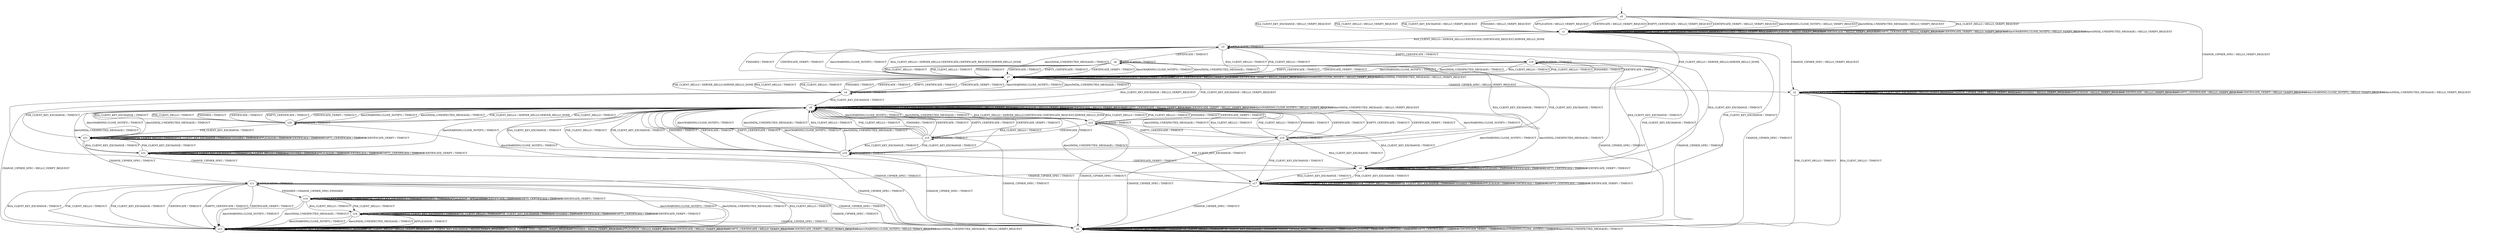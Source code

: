 digraph h7 {
s0 [label="s0"];
s1 [label="s1"];
s2 [label="s2"];
s3 [label="s3"];
s4 [label="s4"];
s5 [label="s5"];
s6 [label="s6"];
s7 [label="s7"];
s8 [label="s8"];
s9 [label="s9"];
s17 [label="s17"];
s18 [label="s18"];
s21 [label="s21"];
s10 [label="s10"];
s11 [label="s11"];
s12 [label="s12"];
s13 [label="s13"];
s20 [label="s20"];
s22 [label="s22"];
s14 [label="s14"];
s15 [label="s15"];
s19 [label="s19"];
s16 [label="s16"];
s0 -> s1 [label="RSA_CLIENT_HELLO / HELLO_VERIFY_REQUEST"];
s0 -> s1 [label="RSA_CLIENT_KEY_EXCHANGE / HELLO_VERIFY_REQUEST"];
s0 -> s1 [label="PSK_CLIENT_HELLO / HELLO_VERIFY_REQUEST"];
s0 -> s1 [label="PSK_CLIENT_KEY_EXCHANGE / HELLO_VERIFY_REQUEST"];
s0 -> s2 [label="CHANGE_CIPHER_SPEC / HELLO_VERIFY_REQUEST"];
s0 -> s1 [label="FINISHED / HELLO_VERIFY_REQUEST"];
s0 -> s1 [label="APPLICATION / HELLO_VERIFY_REQUEST"];
s0 -> s1 [label="CERTIFICATE / HELLO_VERIFY_REQUEST"];
s0 -> s1 [label="EMPTY_CERTIFICATE / HELLO_VERIFY_REQUEST"];
s0 -> s1 [label="CERTIFICATE_VERIFY / HELLO_VERIFY_REQUEST"];
s0 -> s1 [label="Alert(WARNING,CLOSE_NOTIFY) / HELLO_VERIFY_REQUEST"];
s0 -> s1 [label="Alert(FATAL,UNEXPECTED_MESSAGE) / HELLO_VERIFY_REQUEST"];
s1 -> s3 [label="RSA_CLIENT_HELLO / SERVER_HELLO,CERTIFICATE,CERTIFICATE_REQUEST,SERVER_HELLO_DONE"];
s1 -> s1 [label="RSA_CLIENT_KEY_EXCHANGE / HELLO_VERIFY_REQUEST"];
s1 -> s4 [label="PSK_CLIENT_HELLO / SERVER_HELLO,SERVER_HELLO_DONE"];
s1 -> s1 [label="PSK_CLIENT_KEY_EXCHANGE / HELLO_VERIFY_REQUEST"];
s1 -> s2 [label="CHANGE_CIPHER_SPEC / HELLO_VERIFY_REQUEST"];
s1 -> s1 [label="FINISHED / HELLO_VERIFY_REQUEST"];
s1 -> s1 [label="APPLICATION / HELLO_VERIFY_REQUEST"];
s1 -> s1 [label="CERTIFICATE / HELLO_VERIFY_REQUEST"];
s1 -> s1 [label="EMPTY_CERTIFICATE / HELLO_VERIFY_REQUEST"];
s1 -> s1 [label="CERTIFICATE_VERIFY / HELLO_VERIFY_REQUEST"];
s1 -> s1 [label="Alert(WARNING,CLOSE_NOTIFY) / HELLO_VERIFY_REQUEST"];
s1 -> s1 [label="Alert(FATAL,UNEXPECTED_MESSAGE) / HELLO_VERIFY_REQUEST"];
s2 -> s5 [label="RSA_CLIENT_HELLO / TIMEOUT"];
s2 -> s2 [label="RSA_CLIENT_KEY_EXCHANGE / HELLO_VERIFY_REQUEST"];
s2 -> s5 [label="PSK_CLIENT_HELLO / TIMEOUT"];
s2 -> s2 [label="PSK_CLIENT_KEY_EXCHANGE / HELLO_VERIFY_REQUEST"];
s2 -> s2 [label="CHANGE_CIPHER_SPEC / HELLO_VERIFY_REQUEST"];
s2 -> s2 [label="FINISHED / HELLO_VERIFY_REQUEST"];
s2 -> s2 [label="APPLICATION / HELLO_VERIFY_REQUEST"];
s2 -> s2 [label="CERTIFICATE / HELLO_VERIFY_REQUEST"];
s2 -> s2 [label="EMPTY_CERTIFICATE / HELLO_VERIFY_REQUEST"];
s2 -> s2 [label="CERTIFICATE_VERIFY / HELLO_VERIFY_REQUEST"];
s2 -> s2 [label="Alert(WARNING,CLOSE_NOTIFY) / HELLO_VERIFY_REQUEST"];
s2 -> s2 [label="Alert(FATAL,UNEXPECTED_MESSAGE) / HELLO_VERIFY_REQUEST"];
s3 -> s7 [label="RSA_CLIENT_HELLO / TIMEOUT"];
s3 -> s8 [label="RSA_CLIENT_KEY_EXCHANGE / TIMEOUT"];
s3 -> s7 [label="PSK_CLIENT_HELLO / TIMEOUT"];
s3 -> s17 [label="PSK_CLIENT_KEY_EXCHANGE / TIMEOUT"];
s3 -> s5 [label="CHANGE_CIPHER_SPEC / TIMEOUT"];
s3 -> s7 [label="FINISHED / TIMEOUT"];
s3 -> s3 [label="APPLICATION / TIMEOUT"];
s3 -> s6 [label="CERTIFICATE / TIMEOUT"];
s3 -> s18 [label="EMPTY_CERTIFICATE / TIMEOUT"];
s3 -> s7 [label="CERTIFICATE_VERIFY / TIMEOUT"];
s3 -> s7 [label="Alert(WARNING,CLOSE_NOTIFY) / TIMEOUT"];
s3 -> s7 [label="Alert(FATAL,UNEXPECTED_MESSAGE) / TIMEOUT"];
s4 -> s7 [label="RSA_CLIENT_HELLO / TIMEOUT"];
s4 -> s9 [label="RSA_CLIENT_KEY_EXCHANGE / TIMEOUT"];
s4 -> s7 [label="PSK_CLIENT_HELLO / TIMEOUT"];
s4 -> s21 [label="PSK_CLIENT_KEY_EXCHANGE / TIMEOUT"];
s4 -> s5 [label="CHANGE_CIPHER_SPEC / TIMEOUT"];
s4 -> s7 [label="FINISHED / TIMEOUT"];
s4 -> s4 [label="APPLICATION / TIMEOUT"];
s4 -> s7 [label="CERTIFICATE / TIMEOUT"];
s4 -> s7 [label="EMPTY_CERTIFICATE / TIMEOUT"];
s4 -> s7 [label="CERTIFICATE_VERIFY / TIMEOUT"];
s4 -> s7 [label="Alert(WARNING,CLOSE_NOTIFY) / TIMEOUT"];
s4 -> s7 [label="Alert(FATAL,UNEXPECTED_MESSAGE) / TIMEOUT"];
s5 -> s5 [label="RSA_CLIENT_HELLO / TIMEOUT"];
s5 -> s5 [label="RSA_CLIENT_KEY_EXCHANGE / TIMEOUT"];
s5 -> s5 [label="PSK_CLIENT_HELLO / TIMEOUT"];
s5 -> s5 [label="PSK_CLIENT_KEY_EXCHANGE / TIMEOUT"];
s5 -> s5 [label="CHANGE_CIPHER_SPEC / TIMEOUT"];
s5 -> s5 [label="FINISHED / TIMEOUT"];
s5 -> s5 [label="APPLICATION / TIMEOUT"];
s5 -> s5 [label="CERTIFICATE / TIMEOUT"];
s5 -> s5 [label="EMPTY_CERTIFICATE / TIMEOUT"];
s5 -> s5 [label="CERTIFICATE_VERIFY / TIMEOUT"];
s5 -> s5 [label="Alert(WARNING,CLOSE_NOTIFY) / TIMEOUT"];
s5 -> s5 [label="Alert(FATAL,UNEXPECTED_MESSAGE) / TIMEOUT"];
s6 -> s7 [label="RSA_CLIENT_HELLO / TIMEOUT"];
s6 -> s10 [label="RSA_CLIENT_KEY_EXCHANGE / TIMEOUT"];
s6 -> s7 [label="PSK_CLIENT_HELLO / TIMEOUT"];
s6 -> s10 [label="PSK_CLIENT_KEY_EXCHANGE / TIMEOUT"];
s6 -> s5 [label="CHANGE_CIPHER_SPEC / TIMEOUT"];
s6 -> s7 [label="FINISHED / TIMEOUT"];
s6 -> s6 [label="APPLICATION / TIMEOUT"];
s6 -> s7 [label="CERTIFICATE / TIMEOUT"];
s6 -> s7 [label="EMPTY_CERTIFICATE / TIMEOUT"];
s6 -> s7 [label="CERTIFICATE_VERIFY / TIMEOUT"];
s6 -> s7 [label="Alert(WARNING,CLOSE_NOTIFY) / TIMEOUT"];
s6 -> s7 [label="Alert(FATAL,UNEXPECTED_MESSAGE) / TIMEOUT"];
s7 -> s3 [label="RSA_CLIENT_HELLO / SERVER_HELLO,CERTIFICATE,CERTIFICATE_REQUEST,SERVER_HELLO_DONE"];
s7 -> s9 [label="RSA_CLIENT_KEY_EXCHANGE / HELLO_VERIFY_REQUEST"];
s7 -> s4 [label="PSK_CLIENT_HELLO / SERVER_HELLO,SERVER_HELLO_DONE"];
s7 -> s9 [label="PSK_CLIENT_KEY_EXCHANGE / HELLO_VERIFY_REQUEST"];
s7 -> s2 [label="CHANGE_CIPHER_SPEC / HELLO_VERIFY_REQUEST"];
s7 -> s7 [label="FINISHED / HELLO_VERIFY_REQUEST"];
s7 -> s7 [label="APPLICATION / HELLO_VERIFY_REQUEST"];
s7 -> s7 [label="CERTIFICATE / HELLO_VERIFY_REQUEST"];
s7 -> s7 [label="EMPTY_CERTIFICATE / HELLO_VERIFY_REQUEST"];
s7 -> s7 [label="CERTIFICATE_VERIFY / HELLO_VERIFY_REQUEST"];
s7 -> s7 [label="Alert(WARNING,CLOSE_NOTIFY) / HELLO_VERIFY_REQUEST"];
s7 -> s7 [label="Alert(FATAL,UNEXPECTED_MESSAGE) / HELLO_VERIFY_REQUEST"];
s8 -> s8 [label="RSA_CLIENT_HELLO / TIMEOUT"];
s8 -> s17 [label="RSA_CLIENT_KEY_EXCHANGE / TIMEOUT"];
s8 -> s8 [label="PSK_CLIENT_HELLO / TIMEOUT"];
s8 -> s17 [label="PSK_CLIENT_KEY_EXCHANGE / TIMEOUT"];
s8 -> s11 [label="CHANGE_CIPHER_SPEC / TIMEOUT"];
s8 -> s8 [label="FINISHED / TIMEOUT"];
s8 -> s8 [label="APPLICATION / TIMEOUT"];
s8 -> s8 [label="CERTIFICATE / TIMEOUT"];
s8 -> s8 [label="EMPTY_CERTIFICATE / TIMEOUT"];
s8 -> s8 [label="CERTIFICATE_VERIFY / TIMEOUT"];
s8 -> s9 [label="Alert(WARNING,CLOSE_NOTIFY) / TIMEOUT"];
s8 -> s9 [label="Alert(FATAL,UNEXPECTED_MESSAGE) / TIMEOUT"];
s9 -> s12 [label="RSA_CLIENT_HELLO / SERVER_HELLO,CERTIFICATE,CERTIFICATE_REQUEST,SERVER_HELLO_DONE"];
s9 -> s9 [label="RSA_CLIENT_KEY_EXCHANGE / HELLO_VERIFY_REQUEST"];
s9 -> s20 [label="PSK_CLIENT_HELLO / SERVER_HELLO,SERVER_HELLO_DONE"];
s9 -> s9 [label="PSK_CLIENT_KEY_EXCHANGE / HELLO_VERIFY_REQUEST"];
s9 -> s13 [label="CHANGE_CIPHER_SPEC / HELLO_VERIFY_REQUEST"];
s9 -> s9 [label="FINISHED / HELLO_VERIFY_REQUEST"];
s9 -> s9 [label="APPLICATION / HELLO_VERIFY_REQUEST"];
s9 -> s9 [label="CERTIFICATE / HELLO_VERIFY_REQUEST"];
s9 -> s9 [label="EMPTY_CERTIFICATE / HELLO_VERIFY_REQUEST"];
s9 -> s9 [label="CERTIFICATE_VERIFY / HELLO_VERIFY_REQUEST"];
s9 -> s9 [label="Alert(WARNING,CLOSE_NOTIFY) / HELLO_VERIFY_REQUEST"];
s9 -> s9 [label="Alert(FATAL,UNEXPECTED_MESSAGE) / HELLO_VERIFY_REQUEST"];
s17 -> s17 [label="RSA_CLIENT_HELLO / TIMEOUT"];
s17 -> s17 [label="RSA_CLIENT_KEY_EXCHANGE / TIMEOUT"];
s17 -> s17 [label="PSK_CLIENT_HELLO / TIMEOUT"];
s17 -> s17 [label="PSK_CLIENT_KEY_EXCHANGE / TIMEOUT"];
s17 -> s5 [label="CHANGE_CIPHER_SPEC / TIMEOUT"];
s17 -> s17 [label="FINISHED / TIMEOUT"];
s17 -> s17 [label="APPLICATION / TIMEOUT"];
s17 -> s17 [label="CERTIFICATE / TIMEOUT"];
s17 -> s17 [label="EMPTY_CERTIFICATE / TIMEOUT"];
s17 -> s17 [label="CERTIFICATE_VERIFY / TIMEOUT"];
s17 -> s9 [label="Alert(WARNING,CLOSE_NOTIFY) / TIMEOUT"];
s17 -> s9 [label="Alert(FATAL,UNEXPECTED_MESSAGE) / TIMEOUT"];
s18 -> s7 [label="RSA_CLIENT_HELLO / TIMEOUT"];
s18 -> s8 [label="RSA_CLIENT_KEY_EXCHANGE / TIMEOUT"];
s18 -> s7 [label="PSK_CLIENT_HELLO / TIMEOUT"];
s18 -> s17 [label="PSK_CLIENT_KEY_EXCHANGE / TIMEOUT"];
s18 -> s5 [label="CHANGE_CIPHER_SPEC / TIMEOUT"];
s18 -> s7 [label="FINISHED / TIMEOUT"];
s18 -> s18 [label="APPLICATION / TIMEOUT"];
s18 -> s7 [label="CERTIFICATE / TIMEOUT"];
s18 -> s7 [label="EMPTY_CERTIFICATE / TIMEOUT"];
s18 -> s7 [label="CERTIFICATE_VERIFY / TIMEOUT"];
s18 -> s7 [label="Alert(WARNING,CLOSE_NOTIFY) / TIMEOUT"];
s18 -> s7 [label="Alert(FATAL,UNEXPECTED_MESSAGE) / TIMEOUT"];
s21 -> s21 [label="RSA_CLIENT_HELLO / TIMEOUT"];
s21 -> s22 [label="RSA_CLIENT_KEY_EXCHANGE / TIMEOUT"];
s21 -> s21 [label="PSK_CLIENT_HELLO / TIMEOUT"];
s21 -> s21 [label="PSK_CLIENT_KEY_EXCHANGE / TIMEOUT"];
s21 -> s11 [label="CHANGE_CIPHER_SPEC / TIMEOUT"];
s21 -> s21 [label="FINISHED / TIMEOUT"];
s21 -> s21 [label="APPLICATION / TIMEOUT"];
s21 -> s21 [label="CERTIFICATE / TIMEOUT"];
s21 -> s21 [label="EMPTY_CERTIFICATE / TIMEOUT"];
s21 -> s21 [label="CERTIFICATE_VERIFY / TIMEOUT"];
s21 -> s9 [label="Alert(WARNING,CLOSE_NOTIFY) / TIMEOUT"];
s21 -> s9 [label="Alert(FATAL,UNEXPECTED_MESSAGE) / TIMEOUT"];
s10 -> s9 [label="RSA_CLIENT_HELLO / TIMEOUT"];
s10 -> s9 [label="RSA_CLIENT_KEY_EXCHANGE / TIMEOUT"];
s10 -> s9 [label="PSK_CLIENT_HELLO / TIMEOUT"];
s10 -> s9 [label="PSK_CLIENT_KEY_EXCHANGE / TIMEOUT"];
s10 -> s5 [label="CHANGE_CIPHER_SPEC / TIMEOUT"];
s10 -> s9 [label="FINISHED / TIMEOUT"];
s10 -> s10 [label="APPLICATION / TIMEOUT"];
s10 -> s9 [label="CERTIFICATE / TIMEOUT"];
s10 -> s9 [label="EMPTY_CERTIFICATE / TIMEOUT"];
s10 -> s8 [label="CERTIFICATE_VERIFY / TIMEOUT"];
s10 -> s9 [label="Alert(WARNING,CLOSE_NOTIFY) / TIMEOUT"];
s10 -> s9 [label="Alert(FATAL,UNEXPECTED_MESSAGE) / TIMEOUT"];
s11 -> s13 [label="RSA_CLIENT_HELLO / TIMEOUT"];
s11 -> s13 [label="RSA_CLIENT_KEY_EXCHANGE / TIMEOUT"];
s11 -> s13 [label="PSK_CLIENT_HELLO / TIMEOUT"];
s11 -> s13 [label="PSK_CLIENT_KEY_EXCHANGE / TIMEOUT"];
s11 -> s5 [label="CHANGE_CIPHER_SPEC / TIMEOUT"];
s11 -> s14 [label="FINISHED / CHANGE_CIPHER_SPEC,FINISHED"];
s11 -> s11 [label="APPLICATION / TIMEOUT"];
s11 -> s13 [label="CERTIFICATE / TIMEOUT"];
s11 -> s13 [label="EMPTY_CERTIFICATE / TIMEOUT"];
s11 -> s13 [label="CERTIFICATE_VERIFY / TIMEOUT"];
s11 -> s13 [label="Alert(WARNING,CLOSE_NOTIFY) / TIMEOUT"];
s11 -> s13 [label="Alert(FATAL,UNEXPECTED_MESSAGE) / TIMEOUT"];
s12 -> s9 [label="RSA_CLIENT_HELLO / TIMEOUT"];
s12 -> s8 [label="RSA_CLIENT_KEY_EXCHANGE / TIMEOUT"];
s12 -> s9 [label="PSK_CLIENT_HELLO / TIMEOUT"];
s12 -> s17 [label="PSK_CLIENT_KEY_EXCHANGE / TIMEOUT"];
s12 -> s5 [label="CHANGE_CIPHER_SPEC / TIMEOUT"];
s12 -> s9 [label="FINISHED / TIMEOUT"];
s12 -> s12 [label="APPLICATION / TIMEOUT"];
s12 -> s15 [label="CERTIFICATE / TIMEOUT"];
s12 -> s19 [label="EMPTY_CERTIFICATE / TIMEOUT"];
s12 -> s9 [label="CERTIFICATE_VERIFY / TIMEOUT"];
s12 -> s9 [label="Alert(WARNING,CLOSE_NOTIFY) / TIMEOUT"];
s12 -> s9 [label="Alert(FATAL,UNEXPECTED_MESSAGE) / TIMEOUT"];
s13 -> s13 [label="RSA_CLIENT_HELLO / HELLO_VERIFY_REQUEST"];
s13 -> s13 [label="RSA_CLIENT_KEY_EXCHANGE / HELLO_VERIFY_REQUEST"];
s13 -> s13 [label="PSK_CLIENT_HELLO / HELLO_VERIFY_REQUEST"];
s13 -> s13 [label="PSK_CLIENT_KEY_EXCHANGE / HELLO_VERIFY_REQUEST"];
s13 -> s13 [label="CHANGE_CIPHER_SPEC / HELLO_VERIFY_REQUEST"];
s13 -> s13 [label="FINISHED / HELLO_VERIFY_REQUEST"];
s13 -> s13 [label="APPLICATION / HELLO_VERIFY_REQUEST"];
s13 -> s13 [label="CERTIFICATE / HELLO_VERIFY_REQUEST"];
s13 -> s13 [label="EMPTY_CERTIFICATE / HELLO_VERIFY_REQUEST"];
s13 -> s13 [label="CERTIFICATE_VERIFY / HELLO_VERIFY_REQUEST"];
s13 -> s13 [label="Alert(WARNING,CLOSE_NOTIFY) / HELLO_VERIFY_REQUEST"];
s13 -> s13 [label="Alert(FATAL,UNEXPECTED_MESSAGE) / HELLO_VERIFY_REQUEST"];
s20 -> s9 [label="RSA_CLIENT_HELLO / TIMEOUT"];
s20 -> s9 [label="RSA_CLIENT_KEY_EXCHANGE / TIMEOUT"];
s20 -> s9 [label="PSK_CLIENT_HELLO / TIMEOUT"];
s20 -> s21 [label="PSK_CLIENT_KEY_EXCHANGE / TIMEOUT"];
s20 -> s5 [label="CHANGE_CIPHER_SPEC / TIMEOUT"];
s20 -> s9 [label="FINISHED / TIMEOUT"];
s20 -> s20 [label="APPLICATION / TIMEOUT"];
s20 -> s9 [label="CERTIFICATE / TIMEOUT"];
s20 -> s9 [label="EMPTY_CERTIFICATE / TIMEOUT"];
s20 -> s9 [label="CERTIFICATE_VERIFY / TIMEOUT"];
s20 -> s9 [label="Alert(WARNING,CLOSE_NOTIFY) / TIMEOUT"];
s20 -> s9 [label="Alert(FATAL,UNEXPECTED_MESSAGE) / TIMEOUT"];
s22 -> s22 [label="RSA_CLIENT_HELLO / TIMEOUT"];
s22 -> s22 [label="RSA_CLIENT_KEY_EXCHANGE / TIMEOUT"];
s22 -> s22 [label="PSK_CLIENT_HELLO / TIMEOUT"];
s22 -> s21 [label="PSK_CLIENT_KEY_EXCHANGE / TIMEOUT"];
s22 -> s5 [label="CHANGE_CIPHER_SPEC / TIMEOUT"];
s22 -> s22 [label="FINISHED / TIMEOUT"];
s22 -> s22 [label="APPLICATION / TIMEOUT"];
s22 -> s22 [label="CERTIFICATE / TIMEOUT"];
s22 -> s22 [label="EMPTY_CERTIFICATE / TIMEOUT"];
s22 -> s22 [label="CERTIFICATE_VERIFY / TIMEOUT"];
s22 -> s9 [label="Alert(WARNING,CLOSE_NOTIFY) / TIMEOUT"];
s22 -> s9 [label="Alert(FATAL,UNEXPECTED_MESSAGE) / TIMEOUT"];
s14 -> s16 [label="RSA_CLIENT_HELLO / TIMEOUT"];
s14 -> s14 [label="RSA_CLIENT_KEY_EXCHANGE / TIMEOUT"];
s14 -> s16 [label="PSK_CLIENT_HELLO / TIMEOUT"];
s14 -> s14 [label="PSK_CLIENT_KEY_EXCHANGE / TIMEOUT"];
s14 -> s5 [label="CHANGE_CIPHER_SPEC / TIMEOUT"];
s14 -> s14 [label="FINISHED / TIMEOUT"];
s14 -> s14 [label="APPLICATION / APPLICATION"];
s14 -> s14 [label="CERTIFICATE / TIMEOUT"];
s14 -> s14 [label="EMPTY_CERTIFICATE / TIMEOUT"];
s14 -> s14 [label="CERTIFICATE_VERIFY / TIMEOUT"];
s14 -> s13 [label="Alert(WARNING,CLOSE_NOTIFY) / TIMEOUT"];
s14 -> s13 [label="Alert(FATAL,UNEXPECTED_MESSAGE) / TIMEOUT"];
s15 -> s9 [label="RSA_CLIENT_HELLO / TIMEOUT"];
s15 -> s10 [label="RSA_CLIENT_KEY_EXCHANGE / TIMEOUT"];
s15 -> s9 [label="PSK_CLIENT_HELLO / TIMEOUT"];
s15 -> s10 [label="PSK_CLIENT_KEY_EXCHANGE / TIMEOUT"];
s15 -> s5 [label="CHANGE_CIPHER_SPEC / TIMEOUT"];
s15 -> s9 [label="FINISHED / TIMEOUT"];
s15 -> s15 [label="APPLICATION / TIMEOUT"];
s15 -> s9 [label="CERTIFICATE / TIMEOUT"];
s15 -> s9 [label="EMPTY_CERTIFICATE / TIMEOUT"];
s15 -> s9 [label="CERTIFICATE_VERIFY / TIMEOUT"];
s15 -> s9 [label="Alert(WARNING,CLOSE_NOTIFY) / TIMEOUT"];
s15 -> s9 [label="Alert(FATAL,UNEXPECTED_MESSAGE) / TIMEOUT"];
s19 -> s9 [label="RSA_CLIENT_HELLO / TIMEOUT"];
s19 -> s8 [label="RSA_CLIENT_KEY_EXCHANGE / TIMEOUT"];
s19 -> s9 [label="PSK_CLIENT_HELLO / TIMEOUT"];
s19 -> s17 [label="PSK_CLIENT_KEY_EXCHANGE / TIMEOUT"];
s19 -> s5 [label="CHANGE_CIPHER_SPEC / TIMEOUT"];
s19 -> s9 [label="FINISHED / TIMEOUT"];
s19 -> s19 [label="APPLICATION / TIMEOUT"];
s19 -> s9 [label="CERTIFICATE / TIMEOUT"];
s19 -> s9 [label="EMPTY_CERTIFICATE / TIMEOUT"];
s19 -> s9 [label="CERTIFICATE_VERIFY / TIMEOUT"];
s19 -> s9 [label="Alert(WARNING,CLOSE_NOTIFY) / TIMEOUT"];
s19 -> s9 [label="Alert(FATAL,UNEXPECTED_MESSAGE) / TIMEOUT"];
s16 -> s16 [label="RSA_CLIENT_HELLO / TIMEOUT"];
s16 -> s16 [label="RSA_CLIENT_KEY_EXCHANGE / TIMEOUT"];
s16 -> s16 [label="PSK_CLIENT_HELLO / TIMEOUT"];
s16 -> s16 [label="PSK_CLIENT_KEY_EXCHANGE / TIMEOUT"];
s16 -> s5 [label="CHANGE_CIPHER_SPEC / TIMEOUT"];
s16 -> s16 [label="FINISHED / TIMEOUT"];
s16 -> s13 [label="APPLICATION / TIMEOUT"];
s16 -> s16 [label="CERTIFICATE / TIMEOUT"];
s16 -> s16 [label="EMPTY_CERTIFICATE / TIMEOUT"];
s16 -> s16 [label="CERTIFICATE_VERIFY / TIMEOUT"];
s16 -> s13 [label="Alert(WARNING,CLOSE_NOTIFY) / TIMEOUT"];
s16 -> s13 [label="Alert(FATAL,UNEXPECTED_MESSAGE) / TIMEOUT"];
__start0 [shape=none, label=""];
__start0 -> s0 [label=""];
}
